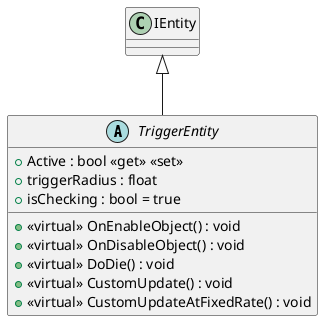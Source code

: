 @startuml
abstract class TriggerEntity {
    + Active : bool <<get>> <<set>>
    + triggerRadius : float
    + isChecking : bool = true
    + <<virtual>> OnEnableObject() : void
    + <<virtual>> OnDisableObject() : void
    + <<virtual>> DoDie() : void
    + <<virtual>> CustomUpdate() : void
    + <<virtual>> CustomUpdateAtFixedRate() : void
}
IEntity <|-- TriggerEntity
@enduml
